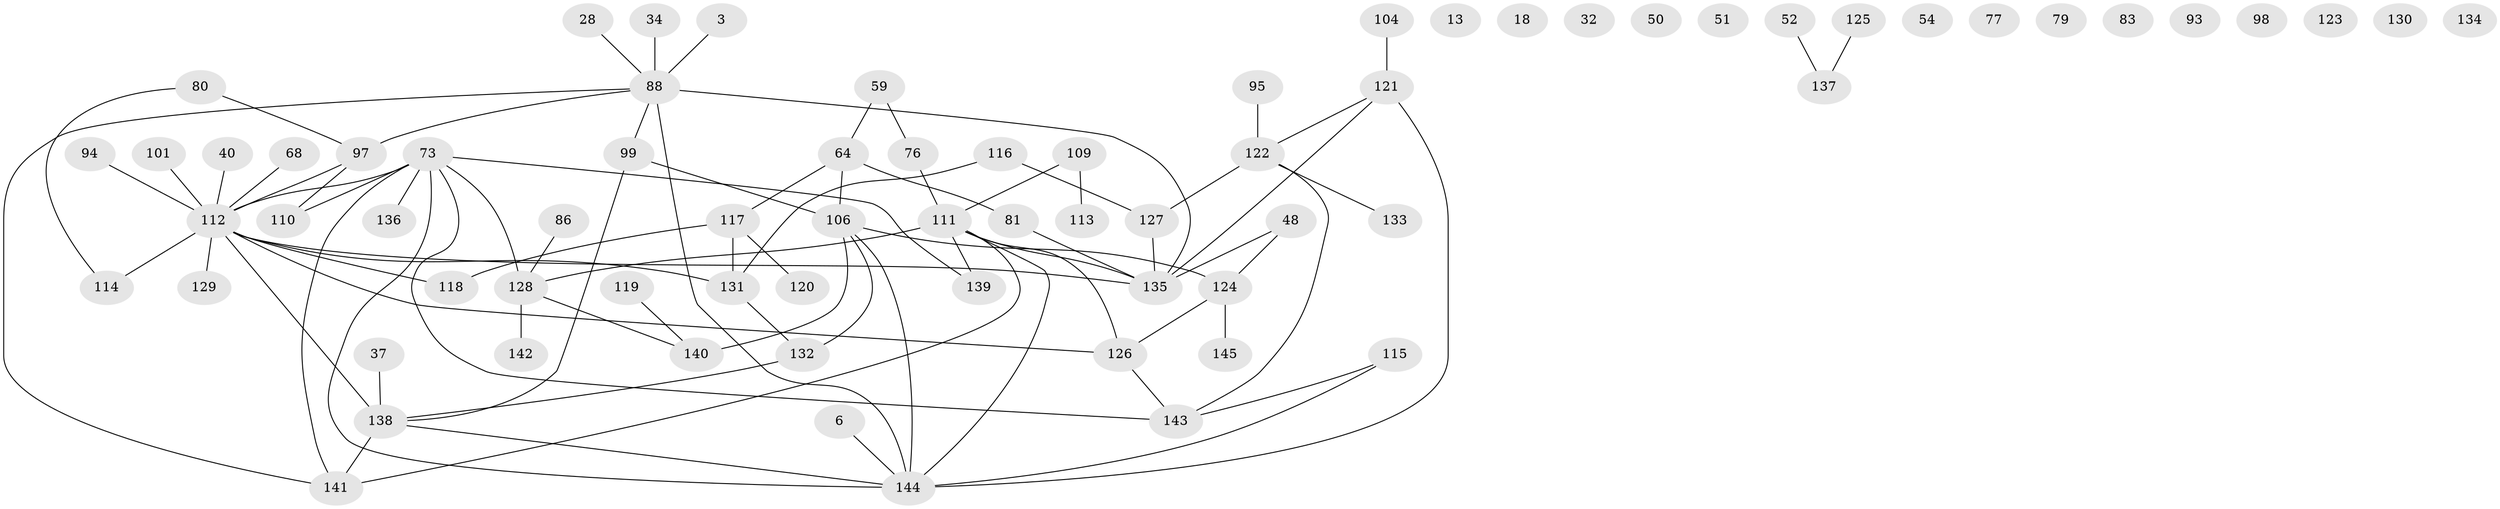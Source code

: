 // original degree distribution, {4: 0.13793103448275862, 3: 0.21379310344827587, 1: 0.23448275862068965, 7: 0.006896551724137931, 6: 0.034482758620689655, 2: 0.2206896551724138, 0: 0.09655172413793103, 5: 0.05517241379310345}
// Generated by graph-tools (version 1.1) at 2025/43/03/04/25 21:43:47]
// undirected, 72 vertices, 85 edges
graph export_dot {
graph [start="1"]
  node [color=gray90,style=filled];
  3;
  6;
  13;
  18;
  28;
  32;
  34;
  37;
  40;
  48 [super="+30"];
  50;
  51;
  52;
  54;
  59;
  64;
  68;
  73 [super="+71"];
  76;
  77;
  79;
  80;
  81;
  83;
  86;
  88 [super="+24+70"];
  93;
  94;
  95;
  97 [super="+63"];
  98;
  99;
  101;
  104;
  106 [super="+1+35+58"];
  109;
  110 [super="+20+27"];
  111 [super="+45+67+72+100"];
  112 [super="+66+74+75+105+103"];
  113;
  114;
  115;
  116 [super="+61+85+49+38+43"];
  117 [super="+23"];
  118;
  119;
  120;
  121 [super="+82+92"];
  122 [super="+65+62+108"];
  123;
  124;
  125;
  126 [super="+15+107"];
  127;
  128;
  129;
  130;
  131 [super="+53+57+87"];
  132 [super="+10"];
  133;
  134;
  135 [super="+2+55"];
  136;
  137;
  138 [super="+36+33"];
  139;
  140;
  141 [super="+91"];
  142;
  143;
  144 [super="+7+102"];
  145;
  3 -- 88;
  6 -- 144;
  28 -- 88;
  34 -- 88;
  37 -- 138;
  40 -- 112 [weight=2];
  48 -- 124;
  48 -- 135;
  52 -- 137;
  59 -- 64;
  59 -- 76;
  64 -- 81;
  64 -- 117;
  64 -- 106;
  68 -- 112;
  73 -- 143;
  73 -- 128 [weight=2];
  73 -- 136;
  73 -- 139;
  73 -- 110;
  73 -- 144;
  73 -- 141;
  73 -- 112 [weight=3];
  76 -- 111;
  80 -- 97;
  80 -- 114;
  81 -- 135;
  86 -- 128;
  88 -- 99;
  88 -- 135 [weight=2];
  88 -- 144;
  88 -- 97;
  88 -- 141;
  94 -- 112;
  95 -- 122;
  97 -- 110;
  97 -- 112;
  99 -- 106;
  99 -- 138;
  101 -- 112;
  104 -- 121;
  106 -- 140 [weight=3];
  106 -- 124;
  106 -- 132;
  106 -- 144;
  109 -- 113;
  109 -- 111;
  111 -- 139;
  111 -- 144;
  111 -- 141;
  111 -- 128;
  111 -- 135 [weight=2];
  111 -- 126;
  112 -- 135 [weight=3];
  112 -- 131;
  112 -- 129;
  112 -- 126 [weight=2];
  112 -- 138 [weight=4];
  112 -- 114;
  112 -- 118;
  115 -- 143;
  115 -- 144;
  116 -- 127;
  116 -- 131;
  117 -- 118;
  117 -- 120;
  117 -- 131;
  119 -- 140;
  121 -- 144 [weight=2];
  121 -- 135;
  121 -- 122;
  122 -- 143;
  122 -- 133;
  122 -- 127;
  124 -- 126;
  124 -- 145;
  125 -- 137;
  126 -- 143;
  127 -- 135;
  128 -- 140;
  128 -- 142;
  131 -- 132;
  132 -- 138;
  138 -- 141;
  138 -- 144 [weight=2];
}
